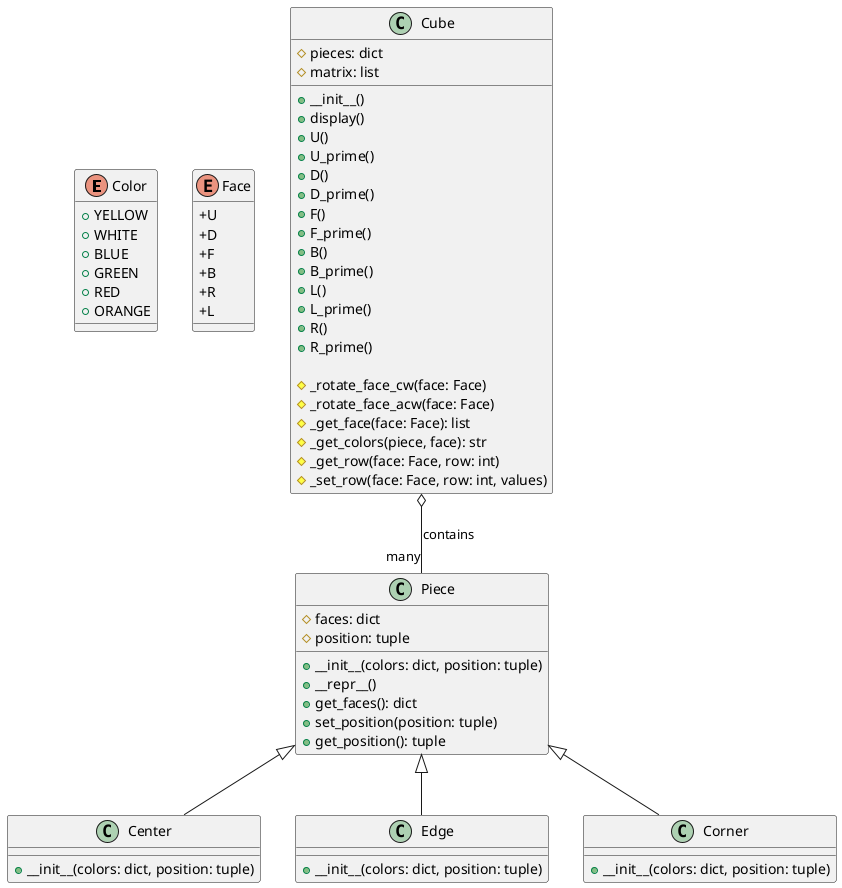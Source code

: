 ' uml/rubix_cube.puml

@startuml rubix_cube

' Define Color Enum
enum Color {
  +YELLOW
  +WHITE
  +BLUE
  +GREEN
  +RED
  +ORANGE
}

' Define Face Enum
enum Face {
  +U
  +D
  +F
  +B
  +R
  +L
}

' Define Piece Class
class Piece {
  #faces: dict
  #position: tuple

  +__init__(colors: dict, position: tuple)
  +__repr__()
  +get_faces(): dict
  +set_position(position: tuple)
  +get_position(): tuple
}

' Define Center Class (inherits from Piece)
class Center {
  +__init__(colors: dict, position: tuple)
}

' Define Edge Class (inherits from Piece)
class Edge {
  +__init__(colors: dict, position: tuple)
}

' Define Corner Class (inherits from Piece)
class Corner {
  +__init__(colors: dict, position: tuple)
}

' Define Cube Class
class Cube {
  #pieces: dict
  #matrix: list

  +__init__()
  +display()
  +U()
  +U_prime()
  +D()
  +D_prime()
  +F()
  +F_prime()
  +B()
  +B_prime()
  +L()
  +L_prime()
  +R()
  +R_prime()

  #_rotate_face_cw(face: Face)
  #_rotate_face_acw(face: Face)
  #_get_face(face: Face): list
  #_get_colors(piece, face): str
  #_get_row(face: Face, row: int)
  #_set_row(face: Face, row: int, values)
}

' Define relationships between classes
Piece <|-- Center
Piece <|-- Edge
Piece <|-- Corner
Cube o-- "many" Piece : contains

@enduml